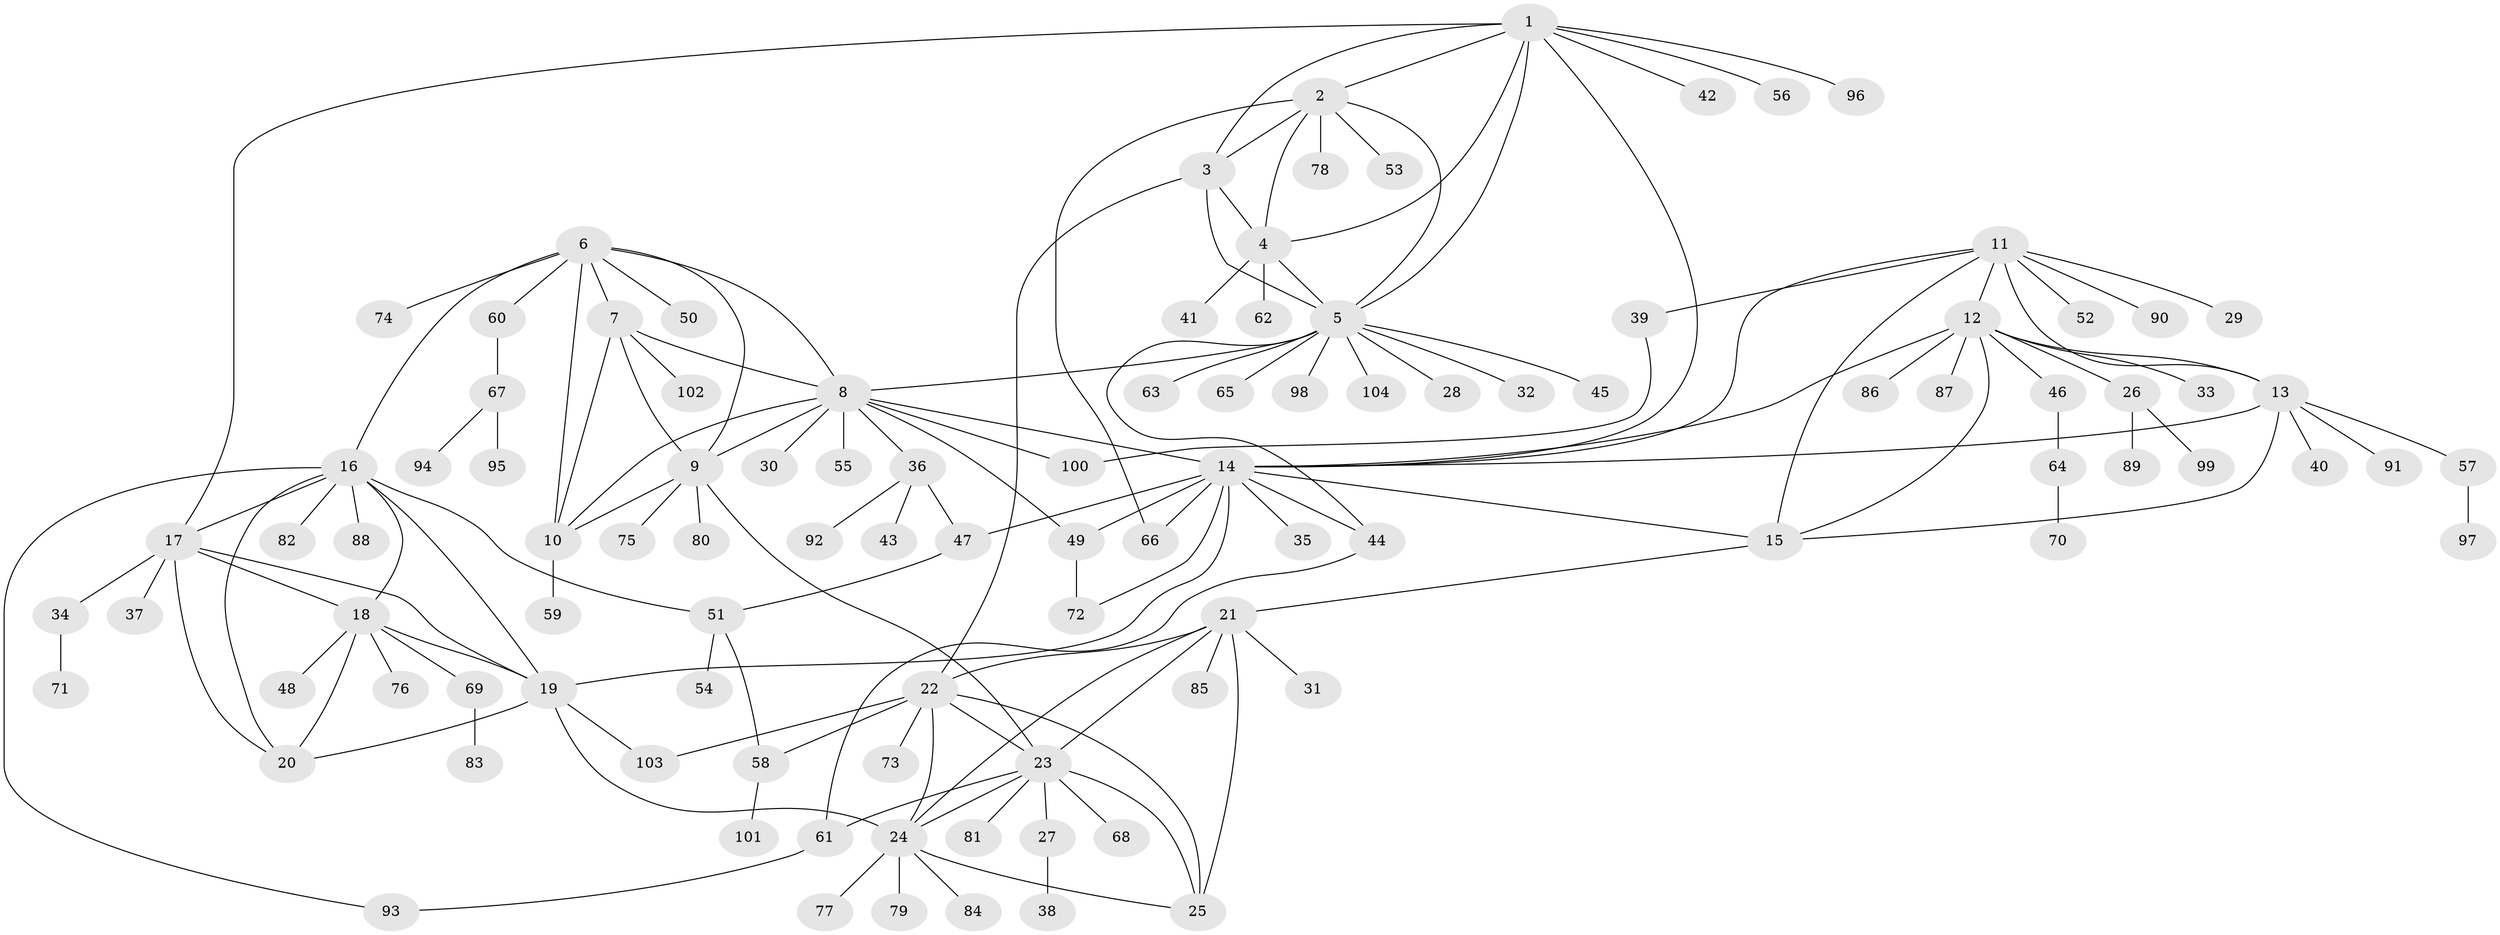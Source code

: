 // coarse degree distribution, {8: 0.025, 7: 0.025, 11: 0.0125, 5: 0.0625, 12: 0.0125, 10: 0.0375, 6: 0.075, 9: 0.025, 4: 0.025, 2: 0.1, 1: 0.5875, 3: 0.0125}
// Generated by graph-tools (version 1.1) at 2025/42/03/06/25 10:42:12]
// undirected, 104 vertices, 150 edges
graph export_dot {
graph [start="1"]
  node [color=gray90,style=filled];
  1;
  2;
  3;
  4;
  5;
  6;
  7;
  8;
  9;
  10;
  11;
  12;
  13;
  14;
  15;
  16;
  17;
  18;
  19;
  20;
  21;
  22;
  23;
  24;
  25;
  26;
  27;
  28;
  29;
  30;
  31;
  32;
  33;
  34;
  35;
  36;
  37;
  38;
  39;
  40;
  41;
  42;
  43;
  44;
  45;
  46;
  47;
  48;
  49;
  50;
  51;
  52;
  53;
  54;
  55;
  56;
  57;
  58;
  59;
  60;
  61;
  62;
  63;
  64;
  65;
  66;
  67;
  68;
  69;
  70;
  71;
  72;
  73;
  74;
  75;
  76;
  77;
  78;
  79;
  80;
  81;
  82;
  83;
  84;
  85;
  86;
  87;
  88;
  89;
  90;
  91;
  92;
  93;
  94;
  95;
  96;
  97;
  98;
  99;
  100;
  101;
  102;
  103;
  104;
  1 -- 2;
  1 -- 3;
  1 -- 4;
  1 -- 5;
  1 -- 14;
  1 -- 17;
  1 -- 42;
  1 -- 56;
  1 -- 96;
  2 -- 3;
  2 -- 4;
  2 -- 5;
  2 -- 53;
  2 -- 66;
  2 -- 78;
  3 -- 4;
  3 -- 5;
  3 -- 22;
  4 -- 5;
  4 -- 41;
  4 -- 62;
  5 -- 8;
  5 -- 28;
  5 -- 32;
  5 -- 44;
  5 -- 45;
  5 -- 63;
  5 -- 65;
  5 -- 98;
  5 -- 104;
  6 -- 7;
  6 -- 8;
  6 -- 9;
  6 -- 10;
  6 -- 16;
  6 -- 50;
  6 -- 60;
  6 -- 74;
  7 -- 8;
  7 -- 9;
  7 -- 10;
  7 -- 102;
  8 -- 9;
  8 -- 10;
  8 -- 14;
  8 -- 30;
  8 -- 36;
  8 -- 49;
  8 -- 55;
  8 -- 100;
  9 -- 10;
  9 -- 23;
  9 -- 75;
  9 -- 80;
  10 -- 59;
  11 -- 12;
  11 -- 13;
  11 -- 14;
  11 -- 15;
  11 -- 29;
  11 -- 39;
  11 -- 52;
  11 -- 90;
  12 -- 13;
  12 -- 14;
  12 -- 15;
  12 -- 26;
  12 -- 33;
  12 -- 46;
  12 -- 86;
  12 -- 87;
  13 -- 14;
  13 -- 15;
  13 -- 40;
  13 -- 57;
  13 -- 91;
  14 -- 15;
  14 -- 19;
  14 -- 35;
  14 -- 44;
  14 -- 47;
  14 -- 49;
  14 -- 66;
  14 -- 72;
  15 -- 21;
  16 -- 17;
  16 -- 18;
  16 -- 19;
  16 -- 20;
  16 -- 51;
  16 -- 82;
  16 -- 88;
  16 -- 93;
  17 -- 18;
  17 -- 19;
  17 -- 20;
  17 -- 34;
  17 -- 37;
  18 -- 19;
  18 -- 20;
  18 -- 48;
  18 -- 69;
  18 -- 76;
  19 -- 20;
  19 -- 24;
  19 -- 103;
  21 -- 22;
  21 -- 23;
  21 -- 24;
  21 -- 25;
  21 -- 31;
  21 -- 85;
  22 -- 23;
  22 -- 24;
  22 -- 25;
  22 -- 58;
  22 -- 73;
  22 -- 103;
  23 -- 24;
  23 -- 25;
  23 -- 27;
  23 -- 61;
  23 -- 68;
  23 -- 81;
  24 -- 25;
  24 -- 77;
  24 -- 79;
  24 -- 84;
  26 -- 89;
  26 -- 99;
  27 -- 38;
  34 -- 71;
  36 -- 43;
  36 -- 47;
  36 -- 92;
  39 -- 100;
  44 -- 61;
  46 -- 64;
  47 -- 51;
  49 -- 72;
  51 -- 54;
  51 -- 58;
  57 -- 97;
  58 -- 101;
  60 -- 67;
  61 -- 93;
  64 -- 70;
  67 -- 94;
  67 -- 95;
  69 -- 83;
}
